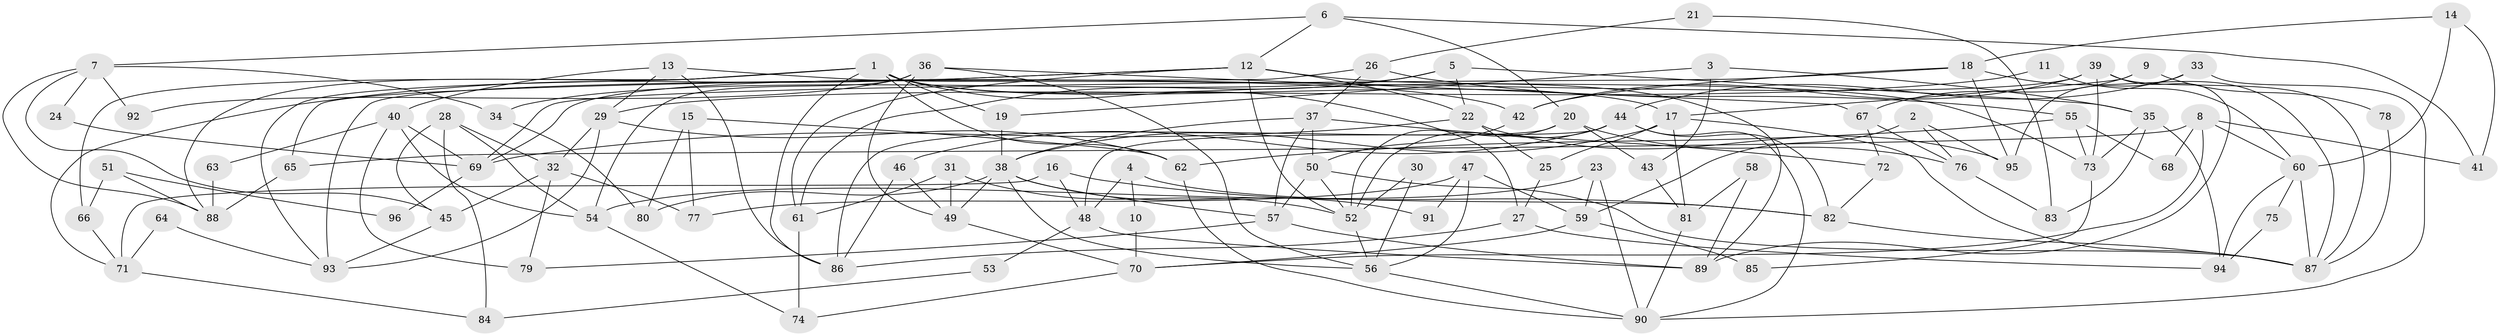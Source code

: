 // Generated by graph-tools (version 1.1) at 2025/26/03/09/25 03:26:19]
// undirected, 96 vertices, 192 edges
graph export_dot {
graph [start="1"]
  node [color=gray90,style=filled];
  1;
  2;
  3;
  4;
  5;
  6;
  7;
  8;
  9;
  10;
  11;
  12;
  13;
  14;
  15;
  16;
  17;
  18;
  19;
  20;
  21;
  22;
  23;
  24;
  25;
  26;
  27;
  28;
  29;
  30;
  31;
  32;
  33;
  34;
  35;
  36;
  37;
  38;
  39;
  40;
  41;
  42;
  43;
  44;
  45;
  46;
  47;
  48;
  49;
  50;
  51;
  52;
  53;
  54;
  55;
  56;
  57;
  58;
  59;
  60;
  61;
  62;
  63;
  64;
  65;
  66;
  67;
  68;
  69;
  70;
  71;
  72;
  73;
  74;
  75;
  76;
  77;
  78;
  79;
  80;
  81;
  82;
  83;
  84;
  85;
  86;
  87;
  88;
  89;
  90;
  91;
  92;
  93;
  94;
  95;
  96;
  1 -- 93;
  1 -- 89;
  1 -- 17;
  1 -- 19;
  1 -- 27;
  1 -- 62;
  1 -- 66;
  1 -- 86;
  1 -- 88;
  2 -- 95;
  2 -- 59;
  2 -- 76;
  3 -- 19;
  3 -- 35;
  3 -- 43;
  4 -- 82;
  4 -- 48;
  4 -- 10;
  5 -- 61;
  5 -- 22;
  5 -- 34;
  5 -- 35;
  6 -- 20;
  6 -- 12;
  6 -- 7;
  6 -- 41;
  7 -- 88;
  7 -- 24;
  7 -- 34;
  7 -- 45;
  7 -- 92;
  8 -- 60;
  8 -- 41;
  8 -- 65;
  8 -- 68;
  8 -- 70;
  9 -- 67;
  9 -- 17;
  9 -- 78;
  10 -- 70;
  11 -- 29;
  11 -- 60;
  12 -- 52;
  12 -- 73;
  12 -- 22;
  12 -- 61;
  12 -- 65;
  12 -- 71;
  13 -- 42;
  13 -- 86;
  13 -- 29;
  13 -- 40;
  14 -- 18;
  14 -- 60;
  14 -- 41;
  15 -- 62;
  15 -- 80;
  15 -- 77;
  16 -- 82;
  16 -- 48;
  16 -- 71;
  17 -- 38;
  17 -- 25;
  17 -- 81;
  17 -- 87;
  18 -- 69;
  18 -- 42;
  18 -- 87;
  18 -- 95;
  19 -- 38;
  20 -- 43;
  20 -- 86;
  20 -- 52;
  20 -- 76;
  21 -- 26;
  21 -- 83;
  22 -- 95;
  22 -- 25;
  22 -- 69;
  23 -- 54;
  23 -- 59;
  23 -- 90;
  24 -- 69;
  25 -- 27;
  26 -- 37;
  26 -- 93;
  26 -- 55;
  27 -- 86;
  27 -- 94;
  28 -- 45;
  28 -- 32;
  28 -- 54;
  28 -- 84;
  29 -- 62;
  29 -- 32;
  29 -- 93;
  30 -- 52;
  30 -- 56;
  31 -- 52;
  31 -- 49;
  31 -- 61;
  32 -- 79;
  32 -- 45;
  32 -- 77;
  33 -- 90;
  33 -- 44;
  33 -- 95;
  34 -- 80;
  35 -- 73;
  35 -- 83;
  35 -- 94;
  36 -- 56;
  36 -- 54;
  36 -- 49;
  36 -- 67;
  36 -- 92;
  37 -- 72;
  37 -- 38;
  37 -- 50;
  37 -- 57;
  38 -- 57;
  38 -- 49;
  38 -- 56;
  38 -- 80;
  38 -- 91;
  39 -- 69;
  39 -- 87;
  39 -- 42;
  39 -- 73;
  39 -- 89;
  40 -- 54;
  40 -- 63;
  40 -- 69;
  40 -- 79;
  42 -- 50;
  43 -- 81;
  44 -- 52;
  44 -- 90;
  44 -- 46;
  44 -- 48;
  44 -- 82;
  45 -- 93;
  46 -- 86;
  46 -- 49;
  47 -- 56;
  47 -- 77;
  47 -- 59;
  47 -- 91;
  48 -- 89;
  48 -- 53;
  49 -- 70;
  50 -- 87;
  50 -- 52;
  50 -- 57;
  51 -- 88;
  51 -- 66;
  51 -- 96;
  52 -- 56;
  53 -- 84;
  54 -- 74;
  55 -- 62;
  55 -- 68;
  55 -- 73;
  56 -- 90;
  57 -- 79;
  57 -- 89;
  58 -- 89;
  58 -- 81;
  59 -- 70;
  59 -- 85;
  60 -- 94;
  60 -- 87;
  60 -- 75;
  61 -- 74;
  62 -- 90;
  63 -- 88;
  64 -- 93;
  64 -- 71;
  65 -- 88;
  66 -- 71;
  67 -- 76;
  67 -- 72;
  69 -- 96;
  70 -- 74;
  71 -- 84;
  72 -- 82;
  73 -- 85;
  75 -- 94;
  76 -- 83;
  78 -- 87;
  81 -- 90;
  82 -- 87;
}
